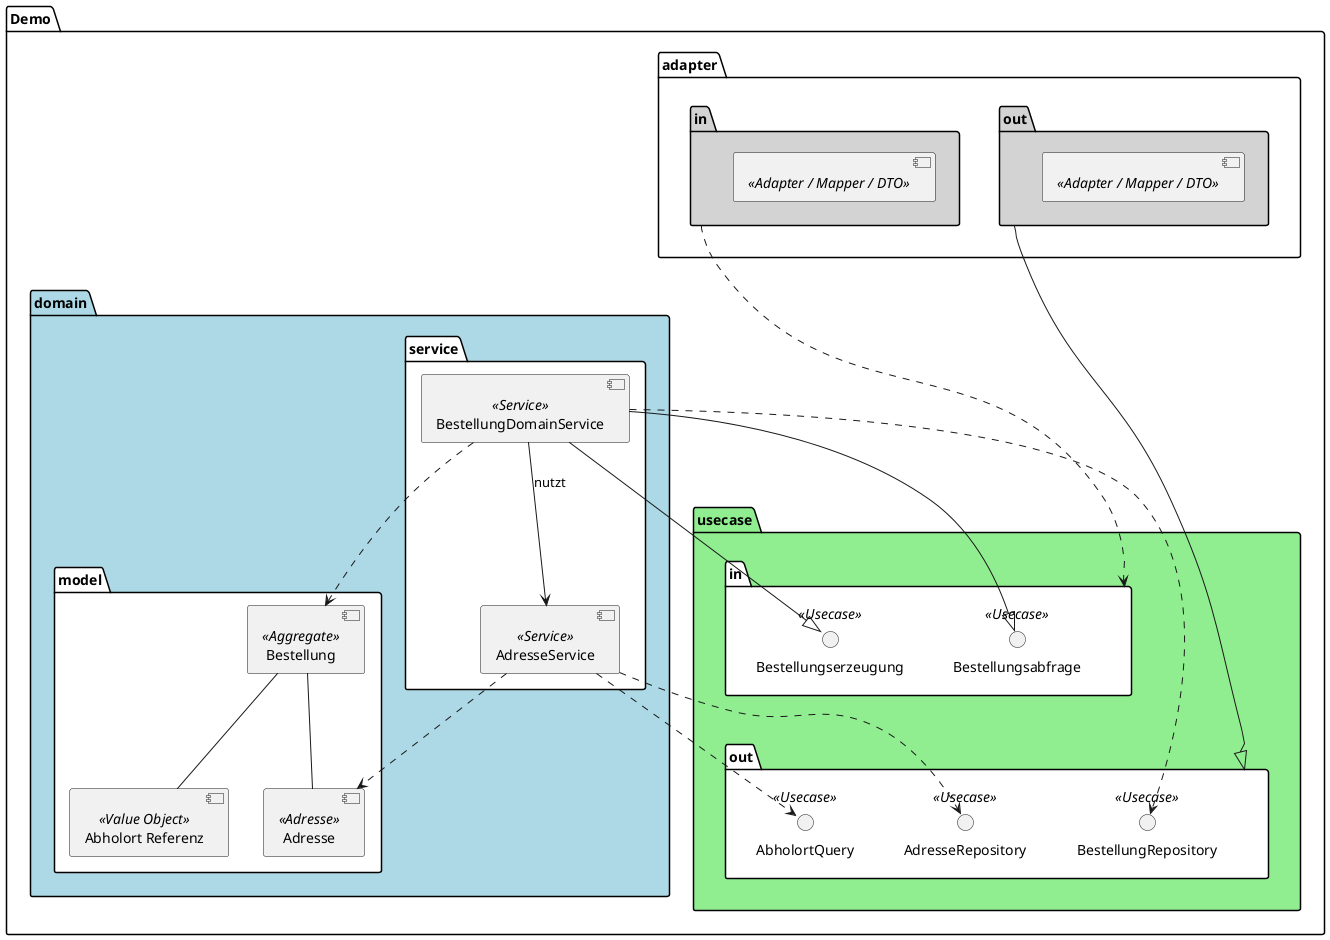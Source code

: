 @startuml

package "Demo" {

    package "domain" #LightBlue {
        package "model" #white {
            component "Bestellung" as domain.model.bestellung <<Aggregate>>
            component "Adresse" as domain.model.adresse <<Adresse>>
            component "Abholort Referenz" as domain.model.abholortref <<Value Object>>

            domain.model.bestellung -- domain.model.adresse
            domain.model.bestellung -- domain.model.abholortref

        }

        package "service" #white {
            component "BestellungDomainService" as domain.service.bestellung <<Service>>
            component "AdresseService" as domain.service.adresse <<Service>>

            domain.service.bestellung --> domain.service.adresse : nutzt
        }

        domain.service.bestellung ..> domain.model.bestellung
        domain.service.adresse ..> domain.model.adresse
    }

    package "usecase" #LightGreen {
        package "in" as usecase.in #white {
          interface "Bestellungsabfrage" as usecase.in.abfrage <<Usecase>>
          interface "Bestellungserzeugung" as usecase.in.erzeugung <<Usecase>>
        }

        package "out" as usecase.out #white {
          interface "AbholortQuery" as usecase.out.abholort <<Usecase>>
          interface "AdresseRepository" as usecase.out.adresseRepo <<Usecase>>
          interface "BestellungRepository" as usecase.out.bestellungRepo <<Usecase>>
        }

        usecase.in -[hidden]- usecase.out
    }

    domain.service.bestellung --|> usecase.in.abfrage
    domain.service.bestellung --|> usecase.in.erzeugung
    domain.service.bestellung ..> usecase.out.bestellungRepo

    domain.service.adresse ..> usecase.out.abholort
    domain.service.adresse ..> usecase.out.adresseRepo

    package "adapter" {
        package "in" as adapter.in #lightgray {
            component " " as adapter.in.component <<Adapter / Mapper / DTO>>
        }

        package "out" as adapter.out #lightgray {
            component " " as adapter.out.component <<Adapter / Mapper / DTO>>
        }
    }

    adapter.in ...> usecase.in
    adapter.out ---|> usecase.out
}

@enduml
